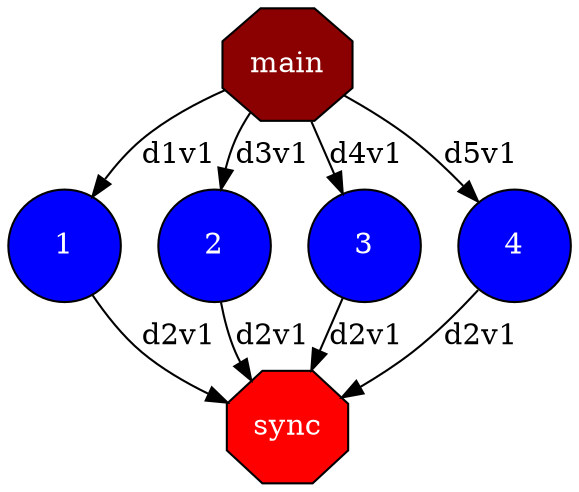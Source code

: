 digraph {
  rankdir=TB;
  labeljust="l";
  compound= true;
  subgraph dependence_graph {
    ranksep=0.20;
    node[height=0.75];

Synchro0[label="main", shape=octagon, style=filled fillcolor="#8B0000" fontcolor="#FFFFFF"];
1[shape=circle, style=filled fillcolor="#0000ff" fontcolor="#ffffff"];
Synchro0 -> 1 [label="d1v1"];
2[shape=circle, style=filled fillcolor="#0000ff" fontcolor="#ffffff"];
Synchro0 -> 2 [label="d3v1"];
3[shape=circle, style=filled fillcolor="#0000ff" fontcolor="#ffffff"];
Synchro0 -> 3 [label="d4v1"];
4[shape=circle, style=filled fillcolor="#0000ff" fontcolor="#ffffff"];
Synchro0 -> 4 [label="d5v1"];
Synchro1[label="sync", shape=octagon, style=filled fillcolor="#ff0000" fontcolor="#FFFFFF"];
1 -> Synchro1 [label="d2v1"];
2 -> Synchro1 [label="d2v1"];
3 -> Synchro1 [label="d2v1"];
4 -> Synchro1 [label="d2v1"];  }
}
